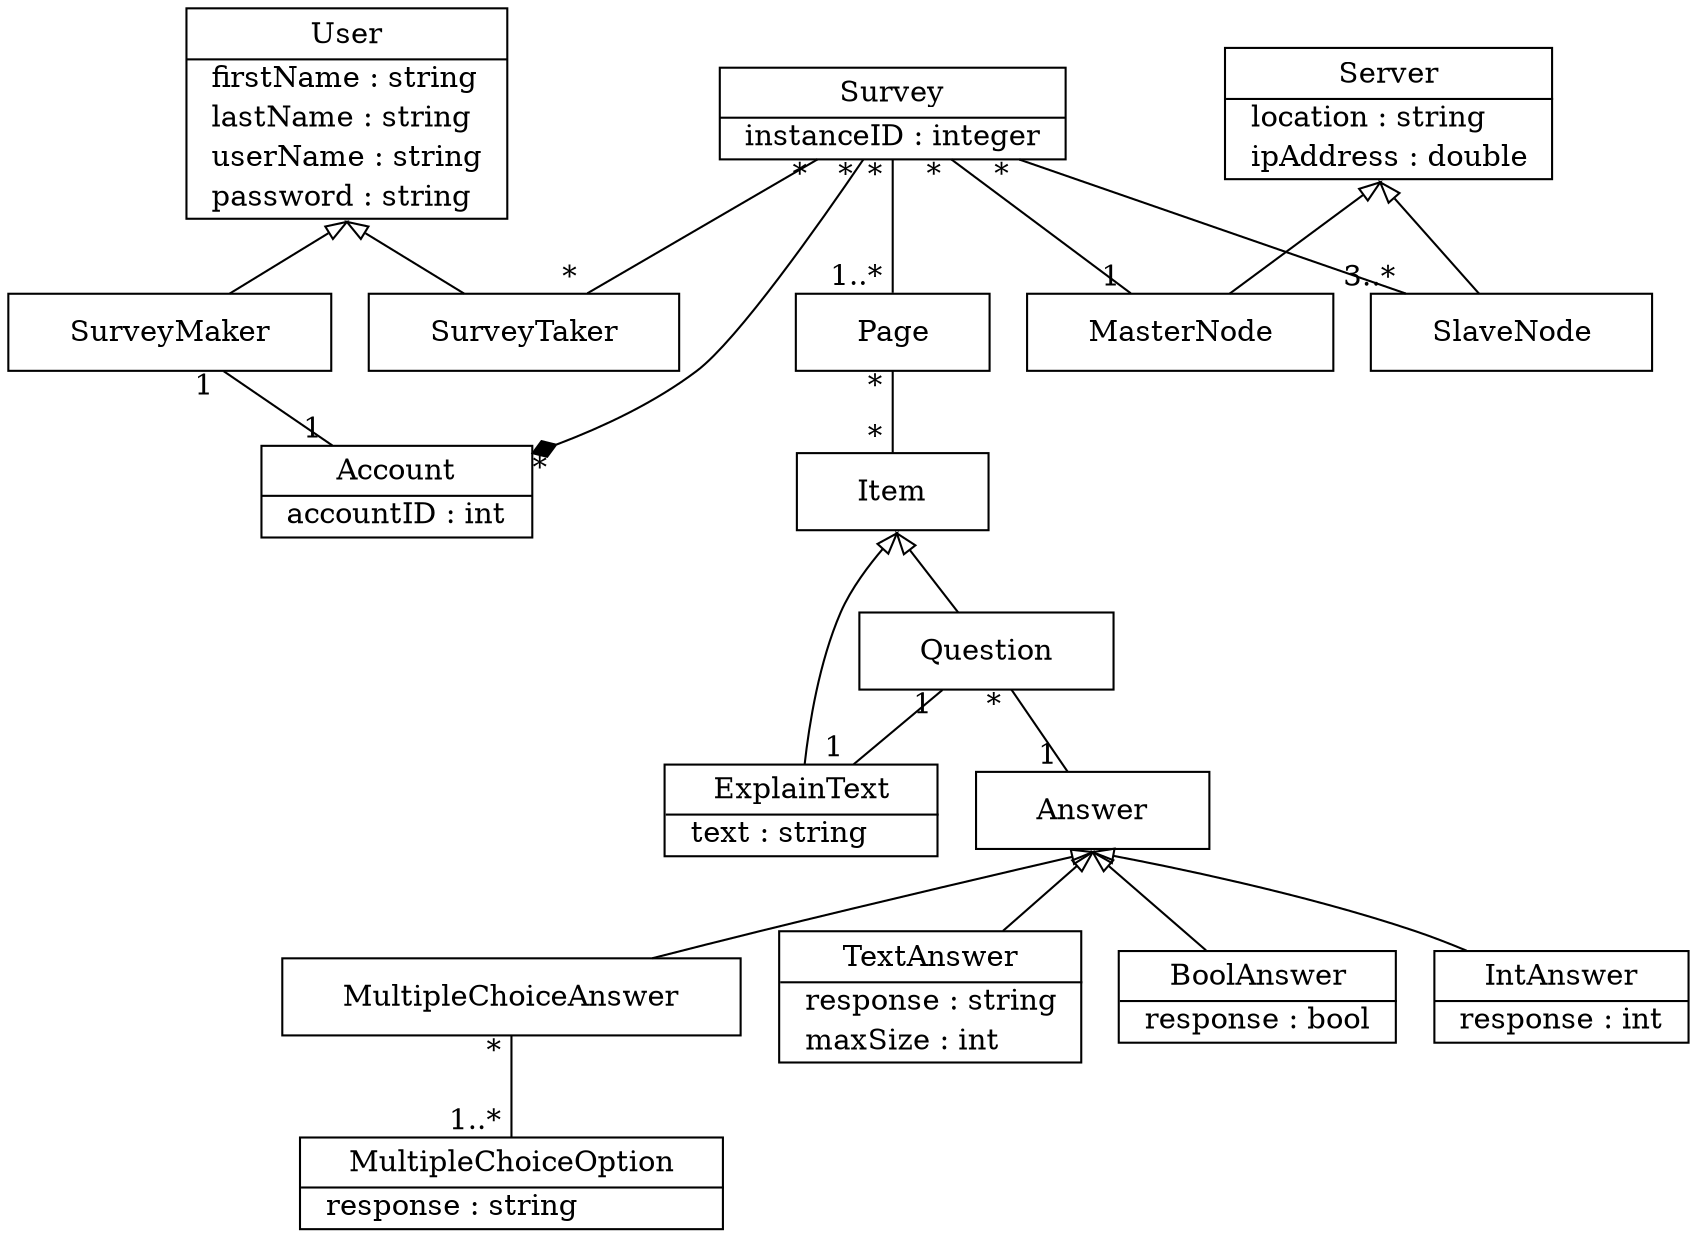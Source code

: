 // Code generated by Umple 1.22.0.5146

digraph "Survey_Class_Diagram" {
  size="80,10"
  rankdir="BT"
  node [shape=record margin=0; href="javascript:Action.selectClass(&quot;\N&quot;);"];

  // Class: User
  "User" [shape=plaintext margin=0 label=<<table border="1" cellspacing="0" cellborder="0" cellpadding="2"><tr><td cellpadding="4">    User    </td></tr><hr/><tr><td align="left" href="" title="string firstName&#13;">  firstName : string  </td></tr><tr><td align="left" href="" title="string lastName&#13;">  lastName : string  </td></tr><tr><td align="left" href="" title="string userName&#13;">  userName : string  </td></tr><tr><td align="left" href="" title="string password&#13;">  password : string  </td></tr></table>>,
   tooltip="class User
"];

  // Class: SurveyMaker
  "SurveyMaker" [shape=plaintext margin=0 label=<<table border="1" cellspacing="0" cellborder="0" cellpadding="10"><tr><td>    SurveyMaker    </td></tr></table>>,
   tooltip="class SurveyMaker
"];
  "SurveyMaker" -> "User" [arrowhead="empty"; samehead="gen"];


  // Class: SurveyTaker
  "SurveyTaker" [shape=plaintext margin=0 label=<<table border="1" cellspacing="0" cellborder="0" cellpadding="10"><tr><td>    SurveyTaker    </td></tr></table>>,
   tooltip="class SurveyTaker
"];
  "SurveyTaker" -> "User" [arrowhead="empty"; samehead="gen"];


  // Class: Account
  "Account" [shape=plaintext margin=0 label=<<table border="1" cellspacing="0" cellborder="0" cellpadding="2"><tr><td cellpadding="4">    Account    </td></tr><hr/><tr><td align="left" href="" title="int accountID&#13;">  accountID : int  </td></tr></table>>,
   tooltip="class Account
"];

  // Class: Survey
  "Survey" [shape=plaintext margin=0 label=<<table border="1" cellspacing="0" cellborder="0" cellpadding="2"><tr><td cellpadding="4">    Survey    </td></tr><hr/><tr><td align="left" href="" title="integer instanceID&#13;">  instanceID : integer  </td></tr></table>>,
   tooltip="class Survey
"];

  // Class: Item
  "Item" [shape=plaintext margin=0 label=<<table border="1" cellspacing="0" cellborder="0" cellpadding="10"><tr><td>    Item    </td></tr></table>>,
   tooltip="class Item
"];

  // Class: Page
  "Page" [shape=plaintext margin=0 label=<<table border="1" cellspacing="0" cellborder="0" cellpadding="10"><tr><td>    Page    </td></tr></table>>,
   tooltip="class Page
"];

  // Class: ExplainText
  "ExplainText" [shape=plaintext margin=0 label=<<table border="1" cellspacing="0" cellborder="0" cellpadding="2"><tr><td cellpadding="4">    ExplainText    </td></tr><hr/><tr><td align="left" href="" title="string text&#13;">  text : string  </td></tr></table>>,
   tooltip="class ExplainText
"];
  "ExplainText" -> "Item" [arrowhead="empty"; samehead="gen"];


  // Class: Answer
  "Answer" [shape=plaintext margin=0 label=<<table border="1" cellspacing="0" cellborder="0" cellpadding="10"><tr><td>    Answer    </td></tr></table>>,
   tooltip="class Answer
"];

  // Class: MultipleChoiceAnswer
  "MultipleChoiceAnswer" [shape=plaintext margin=0 label=<<table border="1" cellspacing="0" cellborder="0" cellpadding="10"><tr><td>    MultipleChoiceAnswer    </td></tr></table>>,
   tooltip="class MultipleChoiceAnswer
"];
  "MultipleChoiceAnswer" -> "Answer" [arrowhead="empty"; samehead="gen"];


  // Class: MultipleChoiceOption
  "MultipleChoiceOption" [shape=plaintext margin=0 label=<<table border="1" cellspacing="0" cellborder="0" cellpadding="2"><tr><td cellpadding="4">    MultipleChoiceOption    </td></tr><hr/><tr><td align="left" href="" title="string response&#13;">  response : string  </td></tr></table>>,
   tooltip="class MultipleChoiceOption
"];

  // Class: TextAnswer
  "TextAnswer" [shape=plaintext margin=0 label=<<table border="1" cellspacing="0" cellborder="0" cellpadding="2"><tr><td cellpadding="4">    TextAnswer    </td></tr><hr/><tr><td align="left" href="" title="string response&#13;">  response : string  </td></tr><tr><td align="left" href="" title="int maxSize&#13;">  maxSize : int  </td></tr></table>>,
   tooltip="class TextAnswer
"];
  "TextAnswer" -> "Answer" [arrowhead="empty"; samehead="gen"];


  // Class: Question
  "Question" [shape=plaintext margin=0 label=<<table border="1" cellspacing="0" cellborder="0" cellpadding="10"><tr><td>    Question    </td></tr></table>>,
   tooltip="class Question
"];
  "Question" -> "Item" [arrowhead="empty"; samehead="gen"];


  // Class: BoolAnswer
  "BoolAnswer" [shape=plaintext margin=0 label=<<table border="1" cellspacing="0" cellborder="0" cellpadding="2"><tr><td cellpadding="4">    BoolAnswer    </td></tr><hr/><tr><td align="left" href="" title="bool response&#13;">  response : bool  </td></tr></table>>,
   tooltip="class BoolAnswer
"];
  "BoolAnswer" -> "Answer" [arrowhead="empty"; samehead="gen"];


  // Class: IntAnswer
  "IntAnswer" [shape=plaintext margin=0 label=<<table border="1" cellspacing="0" cellborder="0" cellpadding="2"><tr><td cellpadding="4">    IntAnswer    </td></tr><hr/><tr><td align="left" href="" title="int response&#13;">  response : int  </td></tr></table>>,
   tooltip="class IntAnswer
"];
  "IntAnswer" -> "Answer" [arrowhead="empty"; samehead="gen"];


  // Class: Server
  "Server" [shape=plaintext margin=0 label=<<table border="1" cellspacing="0" cellborder="0" cellpadding="2"><tr><td cellpadding="4">    Server    </td></tr><hr/><tr><td align="left" href="" title="string location&#13;">  location : string  </td></tr><tr><td align="left" href="" title="double ipAddress&#13;">  ipAddress : double  </td></tr></table>>,
   tooltip="class Server
"];

  // Class: MasterNode
  "MasterNode" [shape=plaintext margin=0 label=<<table border="1" cellspacing="0" cellborder="0" cellpadding="10"><tr><td>    MasterNode    </td></tr></table>>,
   tooltip="class MasterNode
"];
  "MasterNode" -> "Server" [arrowhead="empty"; samehead="gen"];


  // Class: SlaveNode
  "SlaveNode" [shape=plaintext margin=0 label=<<table border="1" cellspacing="0" cellborder="0" cellpadding="10"><tr><td>    SlaveNode    </td></tr></table>>,
   tooltip="class SlaveNode
"];
  "SlaveNode" -> "Server" [arrowhead="empty"; samehead="gen"];


  // All associations
  "SurveyTaker" -> "Survey" [dir="none", taillabel="* ", headlabel="* ", tooltip="SurveyTaker *  -- *  Survey"];
  "Account" -> "SurveyMaker" [dir="none", taillabel="1 ", headlabel="1 ", tooltip="Account 1  -- 1  SurveyMaker"];
  "Account" -> "Survey" [dir="back", arrowtail="diamond", taillabel="* ", headlabel="* ", tooltip="Account *  <@>- *  Survey"];
  "Item" -> "Page" [dir="none", taillabel="* ", headlabel="* ", tooltip="Item *  -- *  Page"];
  "Page" -> "Survey" [dir="none", taillabel="1..* ", headlabel="* ", tooltip="Page 1..*  -- *  Survey"];
  "ExplainText" -> "Question" [dir="none", taillabel="1 ", headlabel="1 ", tooltip="ExplainText 1  -- 1  Question"];
  "Answer" -> "Question" [dir="none", taillabel="1 ", headlabel="* ", tooltip="Answer 1  -- *  Question"];
  "MultipleChoiceOption" -> "MultipleChoiceAnswer" [dir="none", taillabel="1..* ", headlabel="* ", tooltip="MultipleChoiceOption 1..*  -- *  MultipleChoiceAnswer"];
  "MasterNode" -> "Survey" [dir="none", taillabel="1 ", headlabel="* ", tooltip="MasterNode 1  -- *  Survey"];
  "SlaveNode" -> "Survey" [dir="none", taillabel="3..* ", headlabel="* ", tooltip="SlaveNode 3..*  -- *  Survey"];
}
